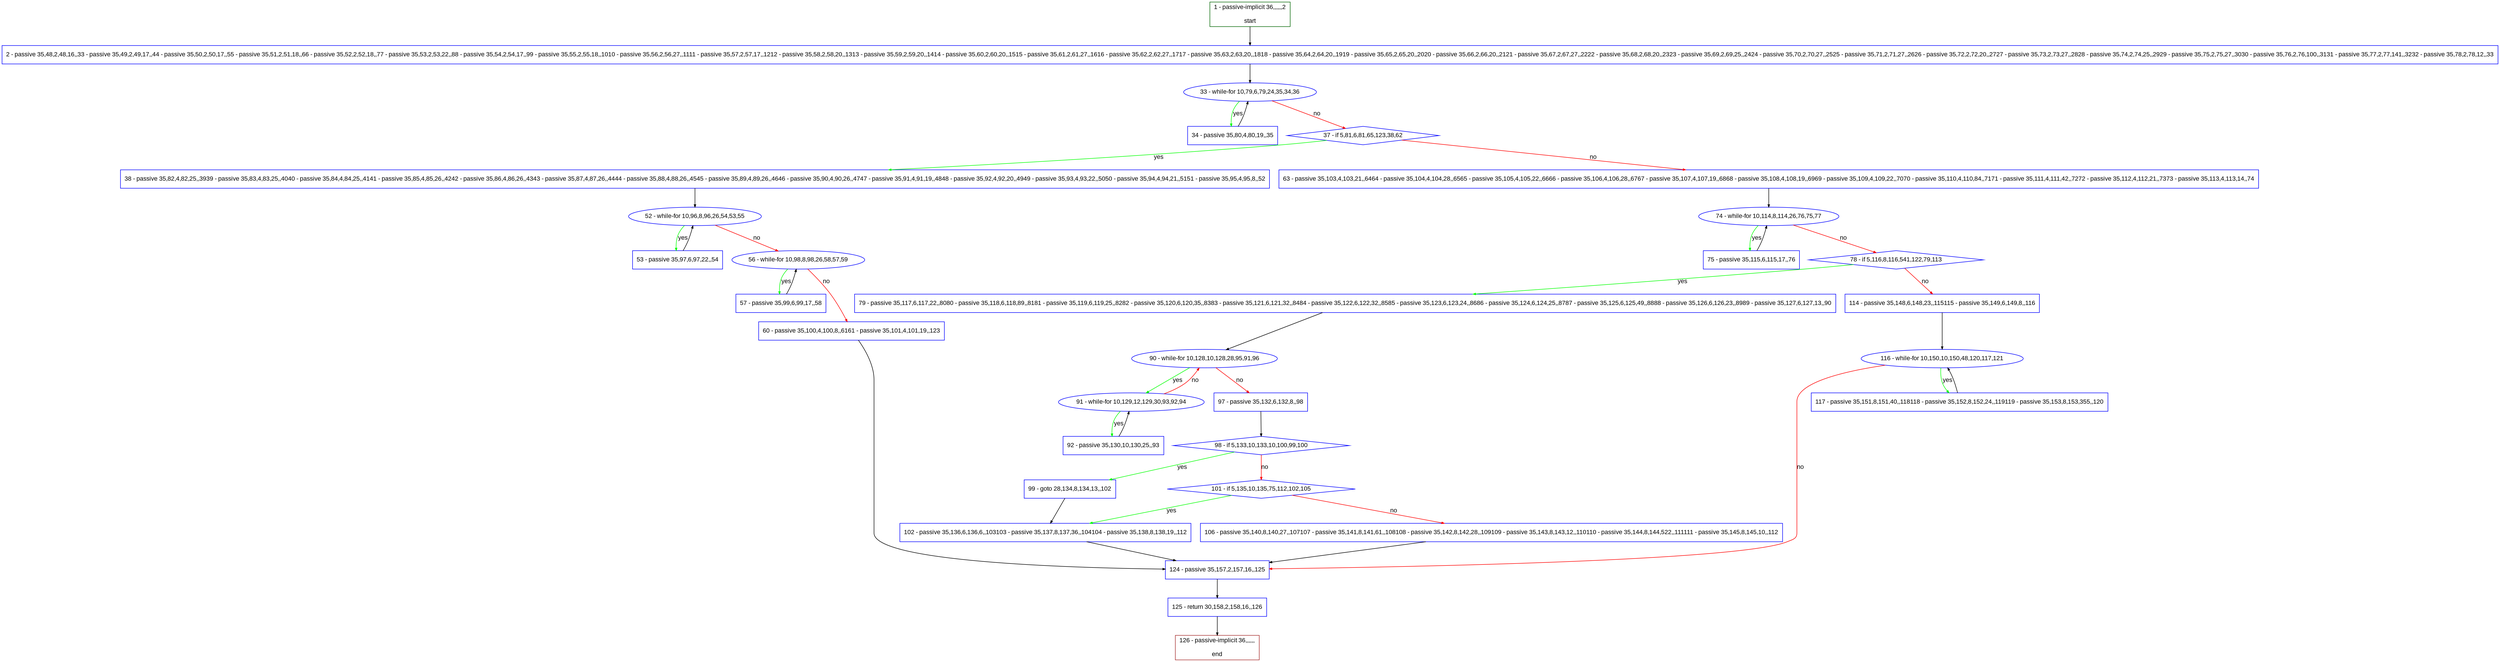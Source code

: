 digraph "" {
  graph [pack="true", label="", fontsize="12", packmode="clust", fontname="Arial", fillcolor="#FFFFCC", bgcolor="white", style="rounded,filled", compound="true"];
  node [node_initialized="no", label="", color="grey", fontsize="12", fillcolor="white", fontname="Arial", style="filled", shape="rectangle", compound="true", fixedsize="false"];
  edge [fontcolor="black", arrowhead="normal", arrowtail="none", arrowsize="0.5", ltail="", label="", color="black", fontsize="12", lhead="", fontname="Arial", dir="forward", compound="true"];
  __N1 [label="2 - passive 35,48,2,48,16,,33 - passive 35,49,2,49,17,,44 - passive 35,50,2,50,17,,55 - passive 35,51,2,51,18,,66 - passive 35,52,2,52,18,,77 - passive 35,53,2,53,22,,88 - passive 35,54,2,54,17,,99 - passive 35,55,2,55,18,,1010 - passive 35,56,2,56,27,,1111 - passive 35,57,2,57,17,,1212 - passive 35,58,2,58,20,,1313 - passive 35,59,2,59,20,,1414 - passive 35,60,2,60,20,,1515 - passive 35,61,2,61,27,,1616 - passive 35,62,2,62,27,,1717 - passive 35,63,2,63,20,,1818 - passive 35,64,2,64,20,,1919 - passive 35,65,2,65,20,,2020 - passive 35,66,2,66,20,,2121 - passive 35,67,2,67,27,,2222 - passive 35,68,2,68,20,,2323 - passive 35,69,2,69,25,,2424 - passive 35,70,2,70,27,,2525 - passive 35,71,2,71,27,,2626 - passive 35,72,2,72,20,,2727 - passive 35,73,2,73,27,,2828 - passive 35,74,2,74,25,,2929 - passive 35,75,2,75,27,,3030 - passive 35,76,2,76,100,,3131 - passive 35,77,2,77,141,,3232 - passive 35,78,2,78,12,,33", color="#0000ff", fillcolor="#ffffff", style="filled", shape="box"];
  __N2 [label="1 - passive-implicit 36,,,,,,2\n\nstart", color="#006400", fillcolor="#ffffff", style="filled", shape="box"];
  __N3 [label="33 - while-for 10,79,6,79,24,35,34,36", color="#0000ff", fillcolor="#ffffff", style="filled", shape="oval"];
  __N4 [label="34 - passive 35,80,4,80,19,,35", color="#0000ff", fillcolor="#ffffff", style="filled", shape="box"];
  __N5 [label="37 - if 5,81,6,81,65,123,38,62", color="#0000ff", fillcolor="#ffffff", style="filled", shape="diamond"];
  __N6 [label="38 - passive 35,82,4,82,25,,3939 - passive 35,83,4,83,25,,4040 - passive 35,84,4,84,25,,4141 - passive 35,85,4,85,26,,4242 - passive 35,86,4,86,26,,4343 - passive 35,87,4,87,26,,4444 - passive 35,88,4,88,26,,4545 - passive 35,89,4,89,26,,4646 - passive 35,90,4,90,26,,4747 - passive 35,91,4,91,19,,4848 - passive 35,92,4,92,20,,4949 - passive 35,93,4,93,22,,5050 - passive 35,94,4,94,21,,5151 - passive 35,95,4,95,8,,52", color="#0000ff", fillcolor="#ffffff", style="filled", shape="box"];
  __N7 [label="63 - passive 35,103,4,103,21,,6464 - passive 35,104,4,104,28,,6565 - passive 35,105,4,105,22,,6666 - passive 35,106,4,106,28,,6767 - passive 35,107,4,107,19,,6868 - passive 35,108,4,108,19,,6969 - passive 35,109,4,109,22,,7070 - passive 35,110,4,110,84,,7171 - passive 35,111,4,111,42,,7272 - passive 35,112,4,112,21,,7373 - passive 35,113,4,113,14,,74", color="#0000ff", fillcolor="#ffffff", style="filled", shape="box"];
  __N8 [label="52 - while-for 10,96,8,96,26,54,53,55", color="#0000ff", fillcolor="#ffffff", style="filled", shape="oval"];
  __N9 [label="53 - passive 35,97,6,97,22,,54", color="#0000ff", fillcolor="#ffffff", style="filled", shape="box"];
  __N10 [label="56 - while-for 10,98,8,98,26,58,57,59", color="#0000ff", fillcolor="#ffffff", style="filled", shape="oval"];
  __N11 [label="57 - passive 35,99,6,99,17,,58", color="#0000ff", fillcolor="#ffffff", style="filled", shape="box"];
  __N12 [label="60 - passive 35,100,4,100,8,,6161 - passive 35,101,4,101,19,,123", color="#0000ff", fillcolor="#ffffff", style="filled", shape="box"];
  __N13 [label="124 - passive 35,157,2,157,16,,125", color="#0000ff", fillcolor="#ffffff", style="filled", shape="box"];
  __N14 [label="74 - while-for 10,114,8,114,26,76,75,77", color="#0000ff", fillcolor="#ffffff", style="filled", shape="oval"];
  __N15 [label="75 - passive 35,115,6,115,17,,76", color="#0000ff", fillcolor="#ffffff", style="filled", shape="box"];
  __N16 [label="78 - if 5,116,8,116,541,122,79,113", color="#0000ff", fillcolor="#ffffff", style="filled", shape="diamond"];
  __N17 [label="79 - passive 35,117,6,117,22,,8080 - passive 35,118,6,118,89,,8181 - passive 35,119,6,119,25,,8282 - passive 35,120,6,120,35,,8383 - passive 35,121,6,121,32,,8484 - passive 35,122,6,122,32,,8585 - passive 35,123,6,123,24,,8686 - passive 35,124,6,124,25,,8787 - passive 35,125,6,125,49,,8888 - passive 35,126,6,126,23,,8989 - passive 35,127,6,127,13,,90", color="#0000ff", fillcolor="#ffffff", style="filled", shape="box"];
  __N18 [label="114 - passive 35,148,6,148,23,,115115 - passive 35,149,6,149,8,,116", color="#0000ff", fillcolor="#ffffff", style="filled", shape="box"];
  __N19 [label="90 - while-for 10,128,10,128,28,95,91,96", color="#0000ff", fillcolor="#ffffff", style="filled", shape="oval"];
  __N20 [label="91 - while-for 10,129,12,129,30,93,92,94", color="#0000ff", fillcolor="#ffffff", style="filled", shape="oval"];
  __N21 [label="97 - passive 35,132,6,132,8,,98", color="#0000ff", fillcolor="#ffffff", style="filled", shape="box"];
  __N22 [label="92 - passive 35,130,10,130,25,,93", color="#0000ff", fillcolor="#ffffff", style="filled", shape="box"];
  __N23 [label="98 - if 5,133,10,133,10,100,99,100", color="#0000ff", fillcolor="#ffffff", style="filled", shape="diamond"];
  __N24 [label="99 - goto 28,134,8,134,13,,102", color="#0000ff", fillcolor="#ffffff", style="filled", shape="box"];
  __N25 [label="101 - if 5,135,10,135,75,112,102,105", color="#0000ff", fillcolor="#ffffff", style="filled", shape="diamond"];
  __N26 [label="102 - passive 35,136,6,136,6,,103103 - passive 35,137,8,137,36,,104104 - passive 35,138,8,138,19,,112", color="#0000ff", fillcolor="#ffffff", style="filled", shape="box"];
  __N27 [label="106 - passive 35,140,8,140,27,,107107 - passive 35,141,8,141,61,,108108 - passive 35,142,8,142,28,,109109 - passive 35,143,8,143,12,,110110 - passive 35,144,8,144,522,,111111 - passive 35,145,8,145,10,,112", color="#0000ff", fillcolor="#ffffff", style="filled", shape="box"];
  __N28 [label="116 - while-for 10,150,10,150,48,120,117,121", color="#0000ff", fillcolor="#ffffff", style="filled", shape="oval"];
  __N29 [label="117 - passive 35,151,8,151,40,,118118 - passive 35,152,8,152,24,,119119 - passive 35,153,8,153,355,,120", color="#0000ff", fillcolor="#ffffff", style="filled", shape="box"];
  __N30 [label="125 - return 30,158,2,158,16,,126", color="#0000ff", fillcolor="#ffffff", style="filled", shape="box"];
  __N31 [label="126 - passive-implicit 36,,,,,,\n\nend", color="#a52a2a", fillcolor="#ffffff", style="filled", shape="box"];
  __N2 -> __N1 [arrowhead="normal", arrowtail="none", color="#000000", label="", dir="forward"];
  __N1 -> __N3 [arrowhead="normal", arrowtail="none", color="#000000", label="", dir="forward"];
  __N3 -> __N4 [arrowhead="normal", arrowtail="none", color="#00ff00", label="yes", dir="forward"];
  __N4 -> __N3 [arrowhead="normal", arrowtail="none", color="#000000", label="", dir="forward"];
  __N3 -> __N5 [arrowhead="normal", arrowtail="none", color="#ff0000", label="no", dir="forward"];
  __N5 -> __N6 [arrowhead="normal", arrowtail="none", color="#00ff00", label="yes", dir="forward"];
  __N5 -> __N7 [arrowhead="normal", arrowtail="none", color="#ff0000", label="no", dir="forward"];
  __N6 -> __N8 [arrowhead="normal", arrowtail="none", color="#000000", label="", dir="forward"];
  __N8 -> __N9 [arrowhead="normal", arrowtail="none", color="#00ff00", label="yes", dir="forward"];
  __N9 -> __N8 [arrowhead="normal", arrowtail="none", color="#000000", label="", dir="forward"];
  __N8 -> __N10 [arrowhead="normal", arrowtail="none", color="#ff0000", label="no", dir="forward"];
  __N10 -> __N11 [arrowhead="normal", arrowtail="none", color="#00ff00", label="yes", dir="forward"];
  __N11 -> __N10 [arrowhead="normal", arrowtail="none", color="#000000", label="", dir="forward"];
  __N10 -> __N12 [arrowhead="normal", arrowtail="none", color="#ff0000", label="no", dir="forward"];
  __N12 -> __N13 [arrowhead="normal", arrowtail="none", color="#000000", label="", dir="forward"];
  __N7 -> __N14 [arrowhead="normal", arrowtail="none", color="#000000", label="", dir="forward"];
  __N14 -> __N15 [arrowhead="normal", arrowtail="none", color="#00ff00", label="yes", dir="forward"];
  __N15 -> __N14 [arrowhead="normal", arrowtail="none", color="#000000", label="", dir="forward"];
  __N14 -> __N16 [arrowhead="normal", arrowtail="none", color="#ff0000", label="no", dir="forward"];
  __N16 -> __N17 [arrowhead="normal", arrowtail="none", color="#00ff00", label="yes", dir="forward"];
  __N16 -> __N18 [arrowhead="normal", arrowtail="none", color="#ff0000", label="no", dir="forward"];
  __N17 -> __N19 [arrowhead="normal", arrowtail="none", color="#000000", label="", dir="forward"];
  __N19 -> __N20 [arrowhead="normal", arrowtail="none", color="#00ff00", label="yes", dir="forward"];
  __N20 -> __N19 [arrowhead="normal", arrowtail="none", color="#ff0000", label="no", dir="forward"];
  __N19 -> __N21 [arrowhead="normal", arrowtail="none", color="#ff0000", label="no", dir="forward"];
  __N20 -> __N22 [arrowhead="normal", arrowtail="none", color="#00ff00", label="yes", dir="forward"];
  __N22 -> __N20 [arrowhead="normal", arrowtail="none", color="#000000", label="", dir="forward"];
  __N21 -> __N23 [arrowhead="normal", arrowtail="none", color="#000000", label="", dir="forward"];
  __N23 -> __N24 [arrowhead="normal", arrowtail="none", color="#00ff00", label="yes", dir="forward"];
  __N23 -> __N25 [arrowhead="normal", arrowtail="none", color="#ff0000", label="no", dir="forward"];
  __N24 -> __N26 [arrowhead="normal", arrowtail="none", color="#000000", label="", dir="forward"];
  __N25 -> __N26 [arrowhead="normal", arrowtail="none", color="#00ff00", label="yes", dir="forward"];
  __N25 -> __N27 [arrowhead="normal", arrowtail="none", color="#ff0000", label="no", dir="forward"];
  __N26 -> __N13 [arrowhead="normal", arrowtail="none", color="#000000", label="", dir="forward"];
  __N27 -> __N13 [arrowhead="normal", arrowtail="none", color="#000000", label="", dir="forward"];
  __N18 -> __N28 [arrowhead="normal", arrowtail="none", color="#000000", label="", dir="forward"];
  __N28 -> __N29 [arrowhead="normal", arrowtail="none", color="#00ff00", label="yes", dir="forward"];
  __N29 -> __N28 [arrowhead="normal", arrowtail="none", color="#000000", label="", dir="forward"];
  __N28 -> __N13 [arrowhead="normal", arrowtail="none", color="#ff0000", label="no", dir="forward"];
  __N13 -> __N30 [arrowhead="normal", arrowtail="none", color="#000000", label="", dir="forward"];
  __N30 -> __N31 [arrowhead="normal", arrowtail="none", color="#000000", label="", dir="forward"];
}
